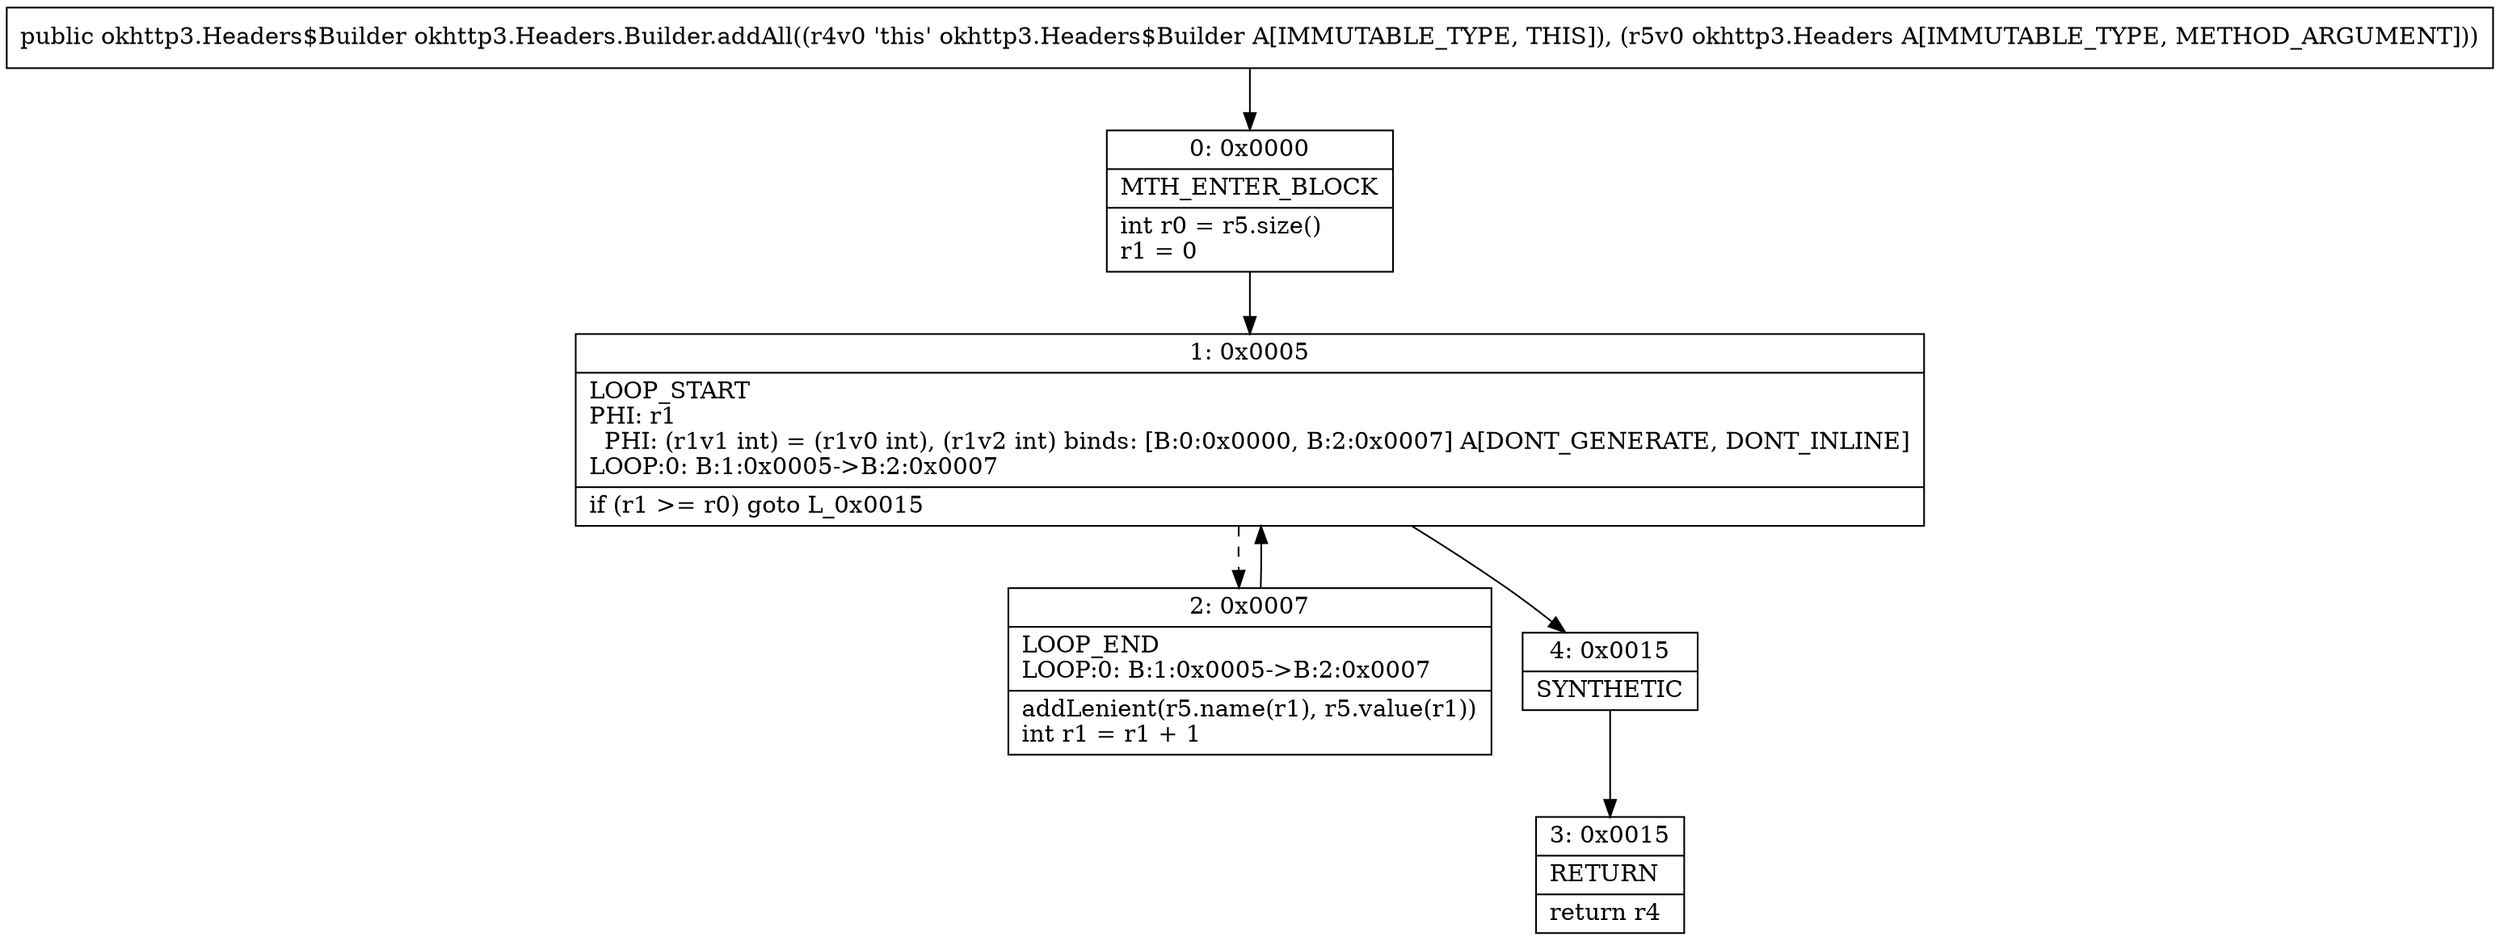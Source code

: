 digraph "CFG forokhttp3.Headers.Builder.addAll(Lokhttp3\/Headers;)Lokhttp3\/Headers$Builder;" {
Node_0 [shape=record,label="{0\:\ 0x0000|MTH_ENTER_BLOCK\l|int r0 = r5.size()\lr1 = 0\l}"];
Node_1 [shape=record,label="{1\:\ 0x0005|LOOP_START\lPHI: r1 \l  PHI: (r1v1 int) = (r1v0 int), (r1v2 int) binds: [B:0:0x0000, B:2:0x0007] A[DONT_GENERATE, DONT_INLINE]\lLOOP:0: B:1:0x0005\-\>B:2:0x0007\l|if (r1 \>= r0) goto L_0x0015\l}"];
Node_2 [shape=record,label="{2\:\ 0x0007|LOOP_END\lLOOP:0: B:1:0x0005\-\>B:2:0x0007\l|addLenient(r5.name(r1), r5.value(r1))\lint r1 = r1 + 1\l}"];
Node_3 [shape=record,label="{3\:\ 0x0015|RETURN\l|return r4\l}"];
Node_4 [shape=record,label="{4\:\ 0x0015|SYNTHETIC\l}"];
MethodNode[shape=record,label="{public okhttp3.Headers$Builder okhttp3.Headers.Builder.addAll((r4v0 'this' okhttp3.Headers$Builder A[IMMUTABLE_TYPE, THIS]), (r5v0 okhttp3.Headers A[IMMUTABLE_TYPE, METHOD_ARGUMENT])) }"];
MethodNode -> Node_0;
Node_0 -> Node_1;
Node_1 -> Node_2[style=dashed];
Node_1 -> Node_4;
Node_2 -> Node_1;
Node_4 -> Node_3;
}

